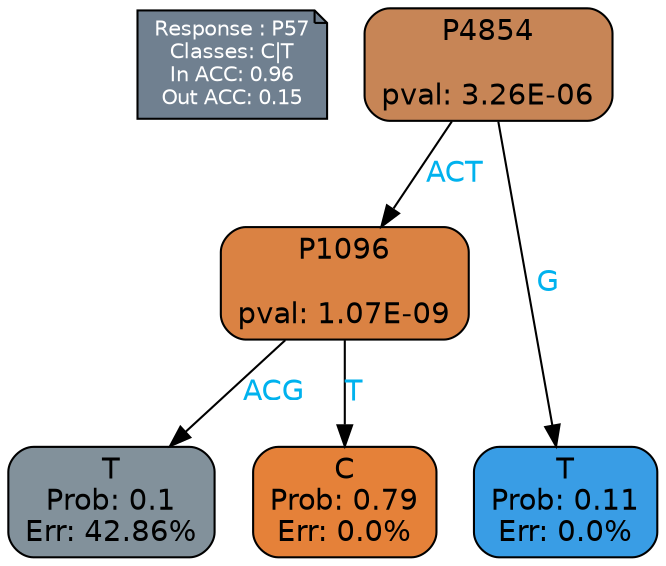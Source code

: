 digraph Tree {
node [shape=box, style="filled, rounded", color="black", fontname=helvetica] ;
graph [ranksep=equally, splines=polylines, bgcolor=transparent, dpi=600] ;
edge [fontname=helvetica] ;
LEGEND [label="Response : P57
Classes: C|T
In ACC: 0.96
Out ACC: 0.15
",shape=note,align=left,style=filled,fillcolor="slategray",fontcolor="white",fontsize=10];1 [label="P4854

pval: 3.26E-06", fillcolor="#c78556"] ;
2 [label="P1096

pval: 1.07E-09", fillcolor="#da8243"] ;
3 [label="T
Prob: 0.1
Err: 42.86%", fillcolor="#82919b"] ;
4 [label="C
Prob: 0.79
Err: 0.0%", fillcolor="#e58139"] ;
5 [label="T
Prob: 0.11
Err: 0.0%", fillcolor="#399de5"] ;
1 -> 2 [label="ACT",fontcolor=deepskyblue2] ;
1 -> 5 [label="G",fontcolor=deepskyblue2] ;
2 -> 3 [label="ACG",fontcolor=deepskyblue2] ;
2 -> 4 [label="T",fontcolor=deepskyblue2] ;
{rank = same; 3;4;5;}{rank = same; LEGEND;1;}}